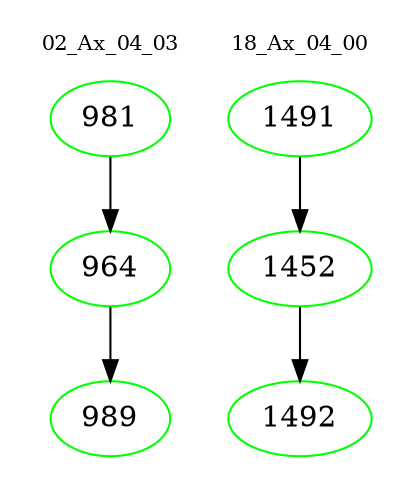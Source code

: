 digraph{
subgraph cluster_0 {
color = white
label = "02_Ax_04_03";
fontsize=10;
T0_981 [label="981", color="green"]
T0_981 -> T0_964 [color="black"]
T0_964 [label="964", color="green"]
T0_964 -> T0_989 [color="black"]
T0_989 [label="989", color="green"]
}
subgraph cluster_1 {
color = white
label = "18_Ax_04_00";
fontsize=10;
T1_1491 [label="1491", color="green"]
T1_1491 -> T1_1452 [color="black"]
T1_1452 [label="1452", color="green"]
T1_1452 -> T1_1492 [color="black"]
T1_1492 [label="1492", color="green"]
}
}
